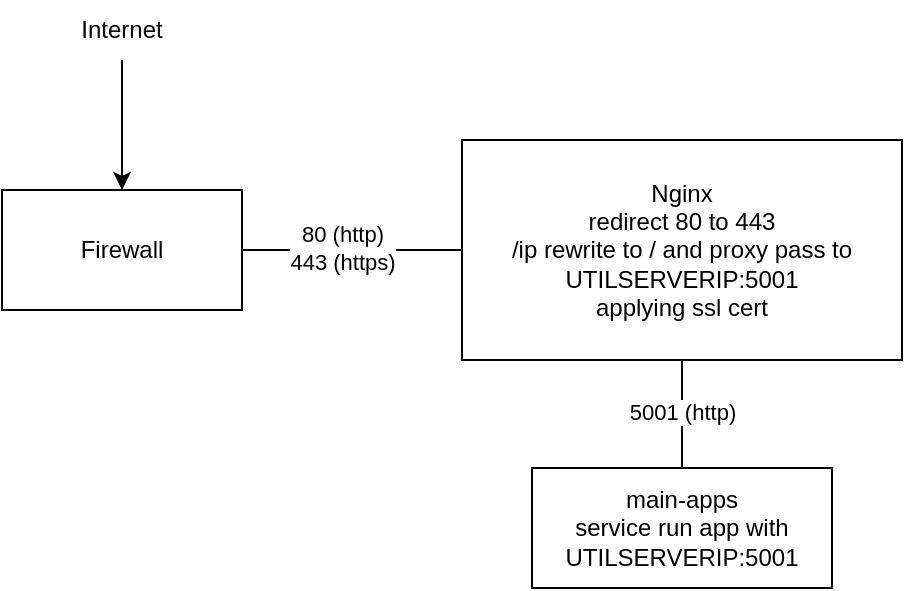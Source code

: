 <mxfile version="26.0.4">
  <diagram name="Page-1" id="XvKyymG3QLvBTqcXd_3S">
    <mxGraphModel dx="819" dy="466" grid="1" gridSize="10" guides="1" tooltips="1" connect="1" arrows="1" fold="1" page="1" pageScale="1" pageWidth="1169" pageHeight="827" math="0" shadow="0">
      <root>
        <mxCell id="0" />
        <mxCell id="1" parent="0" />
        <mxCell id="b78ATylUgh2PaBBrLSRu-3" style="edgeStyle=orthogonalEdgeStyle;rounded=0;orthogonalLoop=1;jettySize=auto;html=1;entryX=0;entryY=0.5;entryDx=0;entryDy=0;endArrow=none;endFill=0;" edge="1" parent="1" source="b78ATylUgh2PaBBrLSRu-1" target="b78ATylUgh2PaBBrLSRu-2">
          <mxGeometry relative="1" as="geometry" />
        </mxCell>
        <mxCell id="b78ATylUgh2PaBBrLSRu-4" value="80 (http)&lt;div&gt;443 (https)&lt;/div&gt;" style="edgeLabel;html=1;align=center;verticalAlign=middle;resizable=0;points=[];" vertex="1" connectable="0" parent="b78ATylUgh2PaBBrLSRu-3">
          <mxGeometry x="-0.1" y="1" relative="1" as="geometry">
            <mxPoint as="offset" />
          </mxGeometry>
        </mxCell>
        <mxCell id="b78ATylUgh2PaBBrLSRu-1" value="Firewall" style="rounded=0;whiteSpace=wrap;html=1;" vertex="1" parent="1">
          <mxGeometry x="290" y="275" width="120" height="60" as="geometry" />
        </mxCell>
        <mxCell id="b78ATylUgh2PaBBrLSRu-6" style="edgeStyle=orthogonalEdgeStyle;rounded=0;orthogonalLoop=1;jettySize=auto;html=1;entryX=0.5;entryY=0;entryDx=0;entryDy=0;endArrow=none;endFill=0;" edge="1" parent="1" source="b78ATylUgh2PaBBrLSRu-2" target="b78ATylUgh2PaBBrLSRu-5">
          <mxGeometry relative="1" as="geometry" />
        </mxCell>
        <mxCell id="b78ATylUgh2PaBBrLSRu-8" value="5001 (http)" style="edgeLabel;html=1;align=center;verticalAlign=middle;resizable=0;points=[];" vertex="1" connectable="0" parent="b78ATylUgh2PaBBrLSRu-6">
          <mxGeometry x="-0.052" relative="1" as="geometry">
            <mxPoint as="offset" />
          </mxGeometry>
        </mxCell>
        <mxCell id="b78ATylUgh2PaBBrLSRu-2" value="Nginx&lt;div&gt;redirect 80 to 443&lt;/div&gt;&lt;div&gt;&lt;span style=&quot;background-color: transparent; color: light-dark(rgb(0, 0, 0), rgb(255, 255, 255));&quot;&gt;/ip rewrite to / and&amp;nbsp;&lt;/span&gt;&lt;span style=&quot;background-color: transparent; color: light-dark(rgb(0, 0, 0), rgb(255, 255, 255));&quot;&gt;proxy pass to&lt;/span&gt;&lt;/div&gt;&lt;div&gt;&lt;span style=&quot;background-color: transparent; color: light-dark(rgb(0, 0, 0), rgb(255, 255, 255));&quot;&gt;UTILSERVERIP:5001&lt;/span&gt;&lt;/div&gt;&lt;div&gt;&lt;span style=&quot;background-color: transparent; color: light-dark(rgb(0, 0, 0), rgb(255, 255, 255));&quot;&gt;applying ssl cert&lt;/span&gt;&lt;/div&gt;" style="rounded=0;whiteSpace=wrap;html=1;" vertex="1" parent="1">
          <mxGeometry x="520" y="250" width="220" height="110" as="geometry" />
        </mxCell>
        <mxCell id="b78ATylUgh2PaBBrLSRu-5" value="main-apps&lt;div&gt;service run app with&lt;/div&gt;&lt;div&gt;UTILSERVERIP:5001&lt;/div&gt;" style="rounded=0;whiteSpace=wrap;html=1;" vertex="1" parent="1">
          <mxGeometry x="555" y="414" width="150" height="60" as="geometry" />
        </mxCell>
        <mxCell id="b78ATylUgh2PaBBrLSRu-10" style="edgeStyle=orthogonalEdgeStyle;rounded=0;orthogonalLoop=1;jettySize=auto;html=1;entryX=0.5;entryY=0;entryDx=0;entryDy=0;" edge="1" parent="1" source="b78ATylUgh2PaBBrLSRu-9" target="b78ATylUgh2PaBBrLSRu-1">
          <mxGeometry relative="1" as="geometry" />
        </mxCell>
        <mxCell id="b78ATylUgh2PaBBrLSRu-9" value="Internet" style="text;html=1;align=center;verticalAlign=middle;whiteSpace=wrap;rounded=0;" vertex="1" parent="1">
          <mxGeometry x="320" y="180" width="60" height="30" as="geometry" />
        </mxCell>
      </root>
    </mxGraphModel>
  </diagram>
</mxfile>
